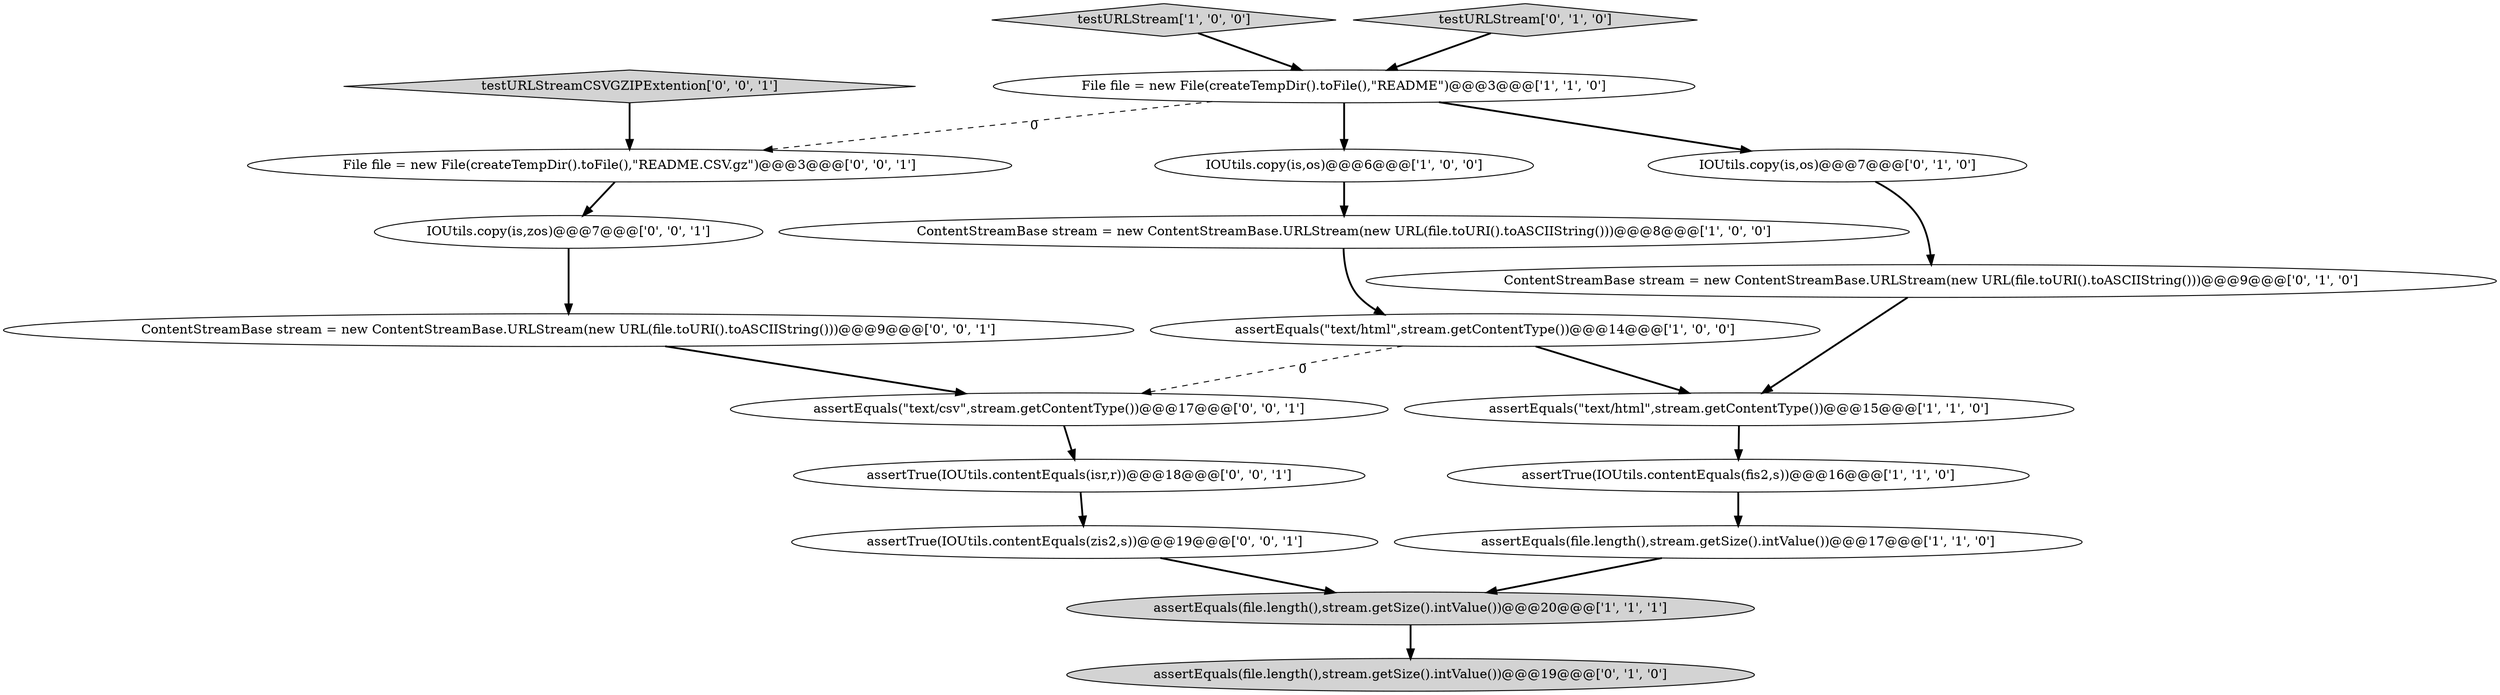 digraph {
11 [style = filled, label = "IOUtils.copy(is,os)@@@7@@@['0', '1', '0']", fillcolor = white, shape = ellipse image = "AAA0AAABBB2BBB"];
0 [style = filled, label = "File file = new File(createTempDir().toFile(),\"README\")@@@3@@@['1', '1', '0']", fillcolor = white, shape = ellipse image = "AAA0AAABBB1BBB"];
4 [style = filled, label = "assertEquals(file.length(),stream.getSize().intValue())@@@20@@@['1', '1', '1']", fillcolor = lightgray, shape = ellipse image = "AAA0AAABBB1BBB"];
1 [style = filled, label = "IOUtils.copy(is,os)@@@6@@@['1', '0', '0']", fillcolor = white, shape = ellipse image = "AAA0AAABBB1BBB"];
14 [style = filled, label = "assertTrue(IOUtils.contentEquals(zis2,s))@@@19@@@['0', '0', '1']", fillcolor = white, shape = ellipse image = "AAA0AAABBB3BBB"];
16 [style = filled, label = "assertTrue(IOUtils.contentEquals(isr,r))@@@18@@@['0', '0', '1']", fillcolor = white, shape = ellipse image = "AAA0AAABBB3BBB"];
17 [style = filled, label = "File file = new File(createTempDir().toFile(),\"README.CSV.gz\")@@@3@@@['0', '0', '1']", fillcolor = white, shape = ellipse image = "AAA0AAABBB3BBB"];
8 [style = filled, label = "testURLStream['1', '0', '0']", fillcolor = lightgray, shape = diamond image = "AAA0AAABBB1BBB"];
12 [style = filled, label = "assertEquals(file.length(),stream.getSize().intValue())@@@19@@@['0', '1', '0']", fillcolor = lightgray, shape = ellipse image = "AAA0AAABBB2BBB"];
19 [style = filled, label = "testURLStreamCSVGZIPExtention['0', '0', '1']", fillcolor = lightgray, shape = diamond image = "AAA0AAABBB3BBB"];
10 [style = filled, label = "ContentStreamBase stream = new ContentStreamBase.URLStream(new URL(file.toURI().toASCIIString()))@@@9@@@['0', '1', '0']", fillcolor = white, shape = ellipse image = "AAA0AAABBB2BBB"];
2 [style = filled, label = "assertEquals(\"text/html\",stream.getContentType())@@@14@@@['1', '0', '0']", fillcolor = white, shape = ellipse image = "AAA0AAABBB1BBB"];
6 [style = filled, label = "assertEquals(file.length(),stream.getSize().intValue())@@@17@@@['1', '1', '0']", fillcolor = white, shape = ellipse image = "AAA0AAABBB1BBB"];
7 [style = filled, label = "ContentStreamBase stream = new ContentStreamBase.URLStream(new URL(file.toURI().toASCIIString()))@@@8@@@['1', '0', '0']", fillcolor = white, shape = ellipse image = "AAA0AAABBB1BBB"];
18 [style = filled, label = "ContentStreamBase stream = new ContentStreamBase.URLStream(new URL(file.toURI().toASCIIString()))@@@9@@@['0', '0', '1']", fillcolor = white, shape = ellipse image = "AAA0AAABBB3BBB"];
3 [style = filled, label = "assertTrue(IOUtils.contentEquals(fis2,s))@@@16@@@['1', '1', '0']", fillcolor = white, shape = ellipse image = "AAA0AAABBB1BBB"];
13 [style = filled, label = "assertEquals(\"text/csv\",stream.getContentType())@@@17@@@['0', '0', '1']", fillcolor = white, shape = ellipse image = "AAA0AAABBB3BBB"];
9 [style = filled, label = "testURLStream['0', '1', '0']", fillcolor = lightgray, shape = diamond image = "AAA0AAABBB2BBB"];
5 [style = filled, label = "assertEquals(\"text/html\",stream.getContentType())@@@15@@@['1', '1', '0']", fillcolor = white, shape = ellipse image = "AAA0AAABBB1BBB"];
15 [style = filled, label = "IOUtils.copy(is,zos)@@@7@@@['0', '0', '1']", fillcolor = white, shape = ellipse image = "AAA0AAABBB3BBB"];
5->3 [style = bold, label=""];
9->0 [style = bold, label=""];
0->11 [style = bold, label=""];
3->6 [style = bold, label=""];
19->17 [style = bold, label=""];
0->17 [style = dashed, label="0"];
1->7 [style = bold, label=""];
15->18 [style = bold, label=""];
13->16 [style = bold, label=""];
8->0 [style = bold, label=""];
6->4 [style = bold, label=""];
10->5 [style = bold, label=""];
11->10 [style = bold, label=""];
7->2 [style = bold, label=""];
0->1 [style = bold, label=""];
2->13 [style = dashed, label="0"];
17->15 [style = bold, label=""];
18->13 [style = bold, label=""];
4->12 [style = bold, label=""];
16->14 [style = bold, label=""];
2->5 [style = bold, label=""];
14->4 [style = bold, label=""];
}
